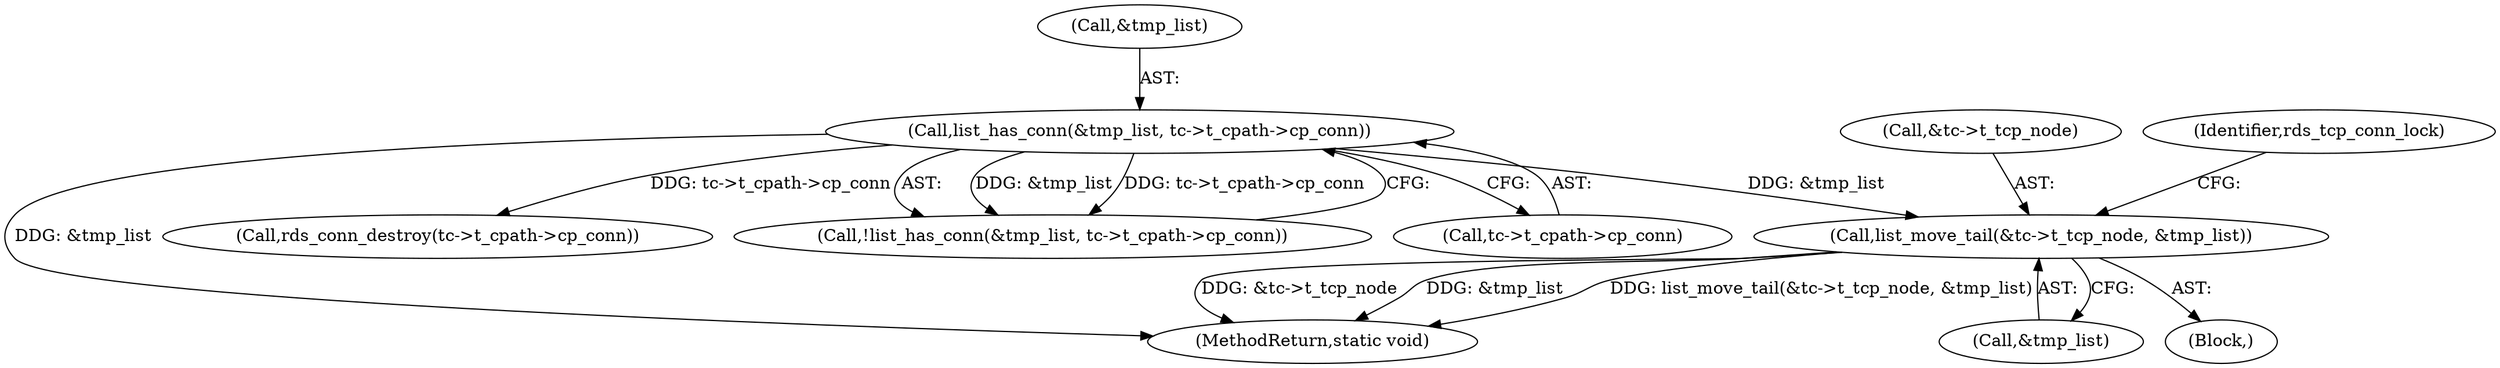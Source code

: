 digraph "0_linux_cb66ddd156203daefb8d71158036b27b0e2caf63@API" {
"1000167" [label="(Call,list_move_tail(&tc->t_tcp_node, &tmp_list))"];
"1000158" [label="(Call,list_has_conn(&tmp_list, tc->t_cpath->cp_conn))"];
"1000167" [label="(Call,list_move_tail(&tc->t_tcp_node, &tmp_list))"];
"1000172" [label="(Call,&tmp_list)"];
"1000161" [label="(Call,tc->t_cpath->cp_conn)"];
"1000168" [label="(Call,&tc->t_tcp_node)"];
"1000158" [label="(Call,list_has_conn(&tmp_list, tc->t_cpath->cp_conn))"];
"1000195" [label="(MethodReturn,static void)"];
"1000189" [label="(Call,rds_conn_destroy(tc->t_cpath->cp_conn))"];
"1000157" [label="(Call,!list_has_conn(&tmp_list, tc->t_cpath->cp_conn))"];
"1000188" [label="(Identifier,rds_tcp_conn_lock)"];
"1000159" [label="(Call,&tmp_list)"];
"1000166" [label="(Block,)"];
"1000167" -> "1000166"  [label="AST: "];
"1000167" -> "1000172"  [label="CFG: "];
"1000168" -> "1000167"  [label="AST: "];
"1000172" -> "1000167"  [label="AST: "];
"1000188" -> "1000167"  [label="CFG: "];
"1000167" -> "1000195"  [label="DDG: &tc->t_tcp_node"];
"1000167" -> "1000195"  [label="DDG: &tmp_list"];
"1000167" -> "1000195"  [label="DDG: list_move_tail(&tc->t_tcp_node, &tmp_list)"];
"1000158" -> "1000167"  [label="DDG: &tmp_list"];
"1000158" -> "1000157"  [label="AST: "];
"1000158" -> "1000161"  [label="CFG: "];
"1000159" -> "1000158"  [label="AST: "];
"1000161" -> "1000158"  [label="AST: "];
"1000157" -> "1000158"  [label="CFG: "];
"1000158" -> "1000195"  [label="DDG: &tmp_list"];
"1000158" -> "1000157"  [label="DDG: &tmp_list"];
"1000158" -> "1000157"  [label="DDG: tc->t_cpath->cp_conn"];
"1000158" -> "1000189"  [label="DDG: tc->t_cpath->cp_conn"];
}
